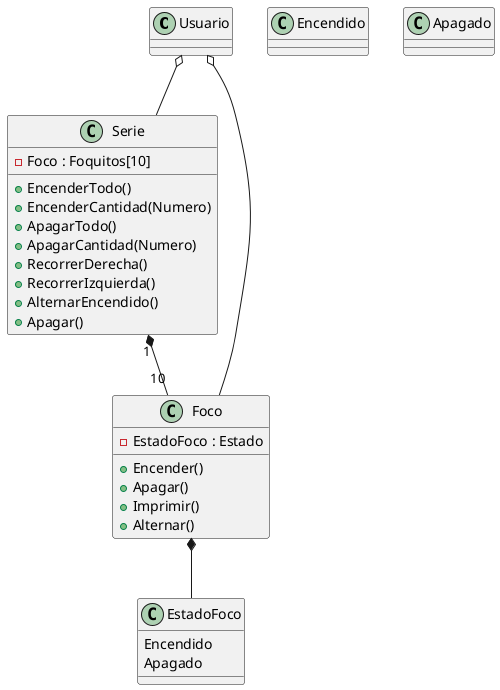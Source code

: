 @startuml diagrama
class Usuario
class Serie{
    -Foco : Foquitos[10]
    +EncenderTodo()
    +EncenderCantidad(Numero)
    +ApagarTodo()
    +ApagarCantidad(Numero)
    +RecorrerDerecha()
    +RecorrerIzquierda()
    +AlternarEncendido()
    +Apagar()

}
class Foco{
    -EstadoFoco : Estado
    +Encender()
    +Apagar()
    +Imprimir()
    +Alternar()
}
enum EstadoFoco{
    Encendido
    Apagado

}


class EstadoFoco
Class Encendido
Class Apagado

Foco*-- EstadoFoco
Foco --o Usuario
Serie "1" *-- "10" Foco
Usuario o-- Serie

@enduml